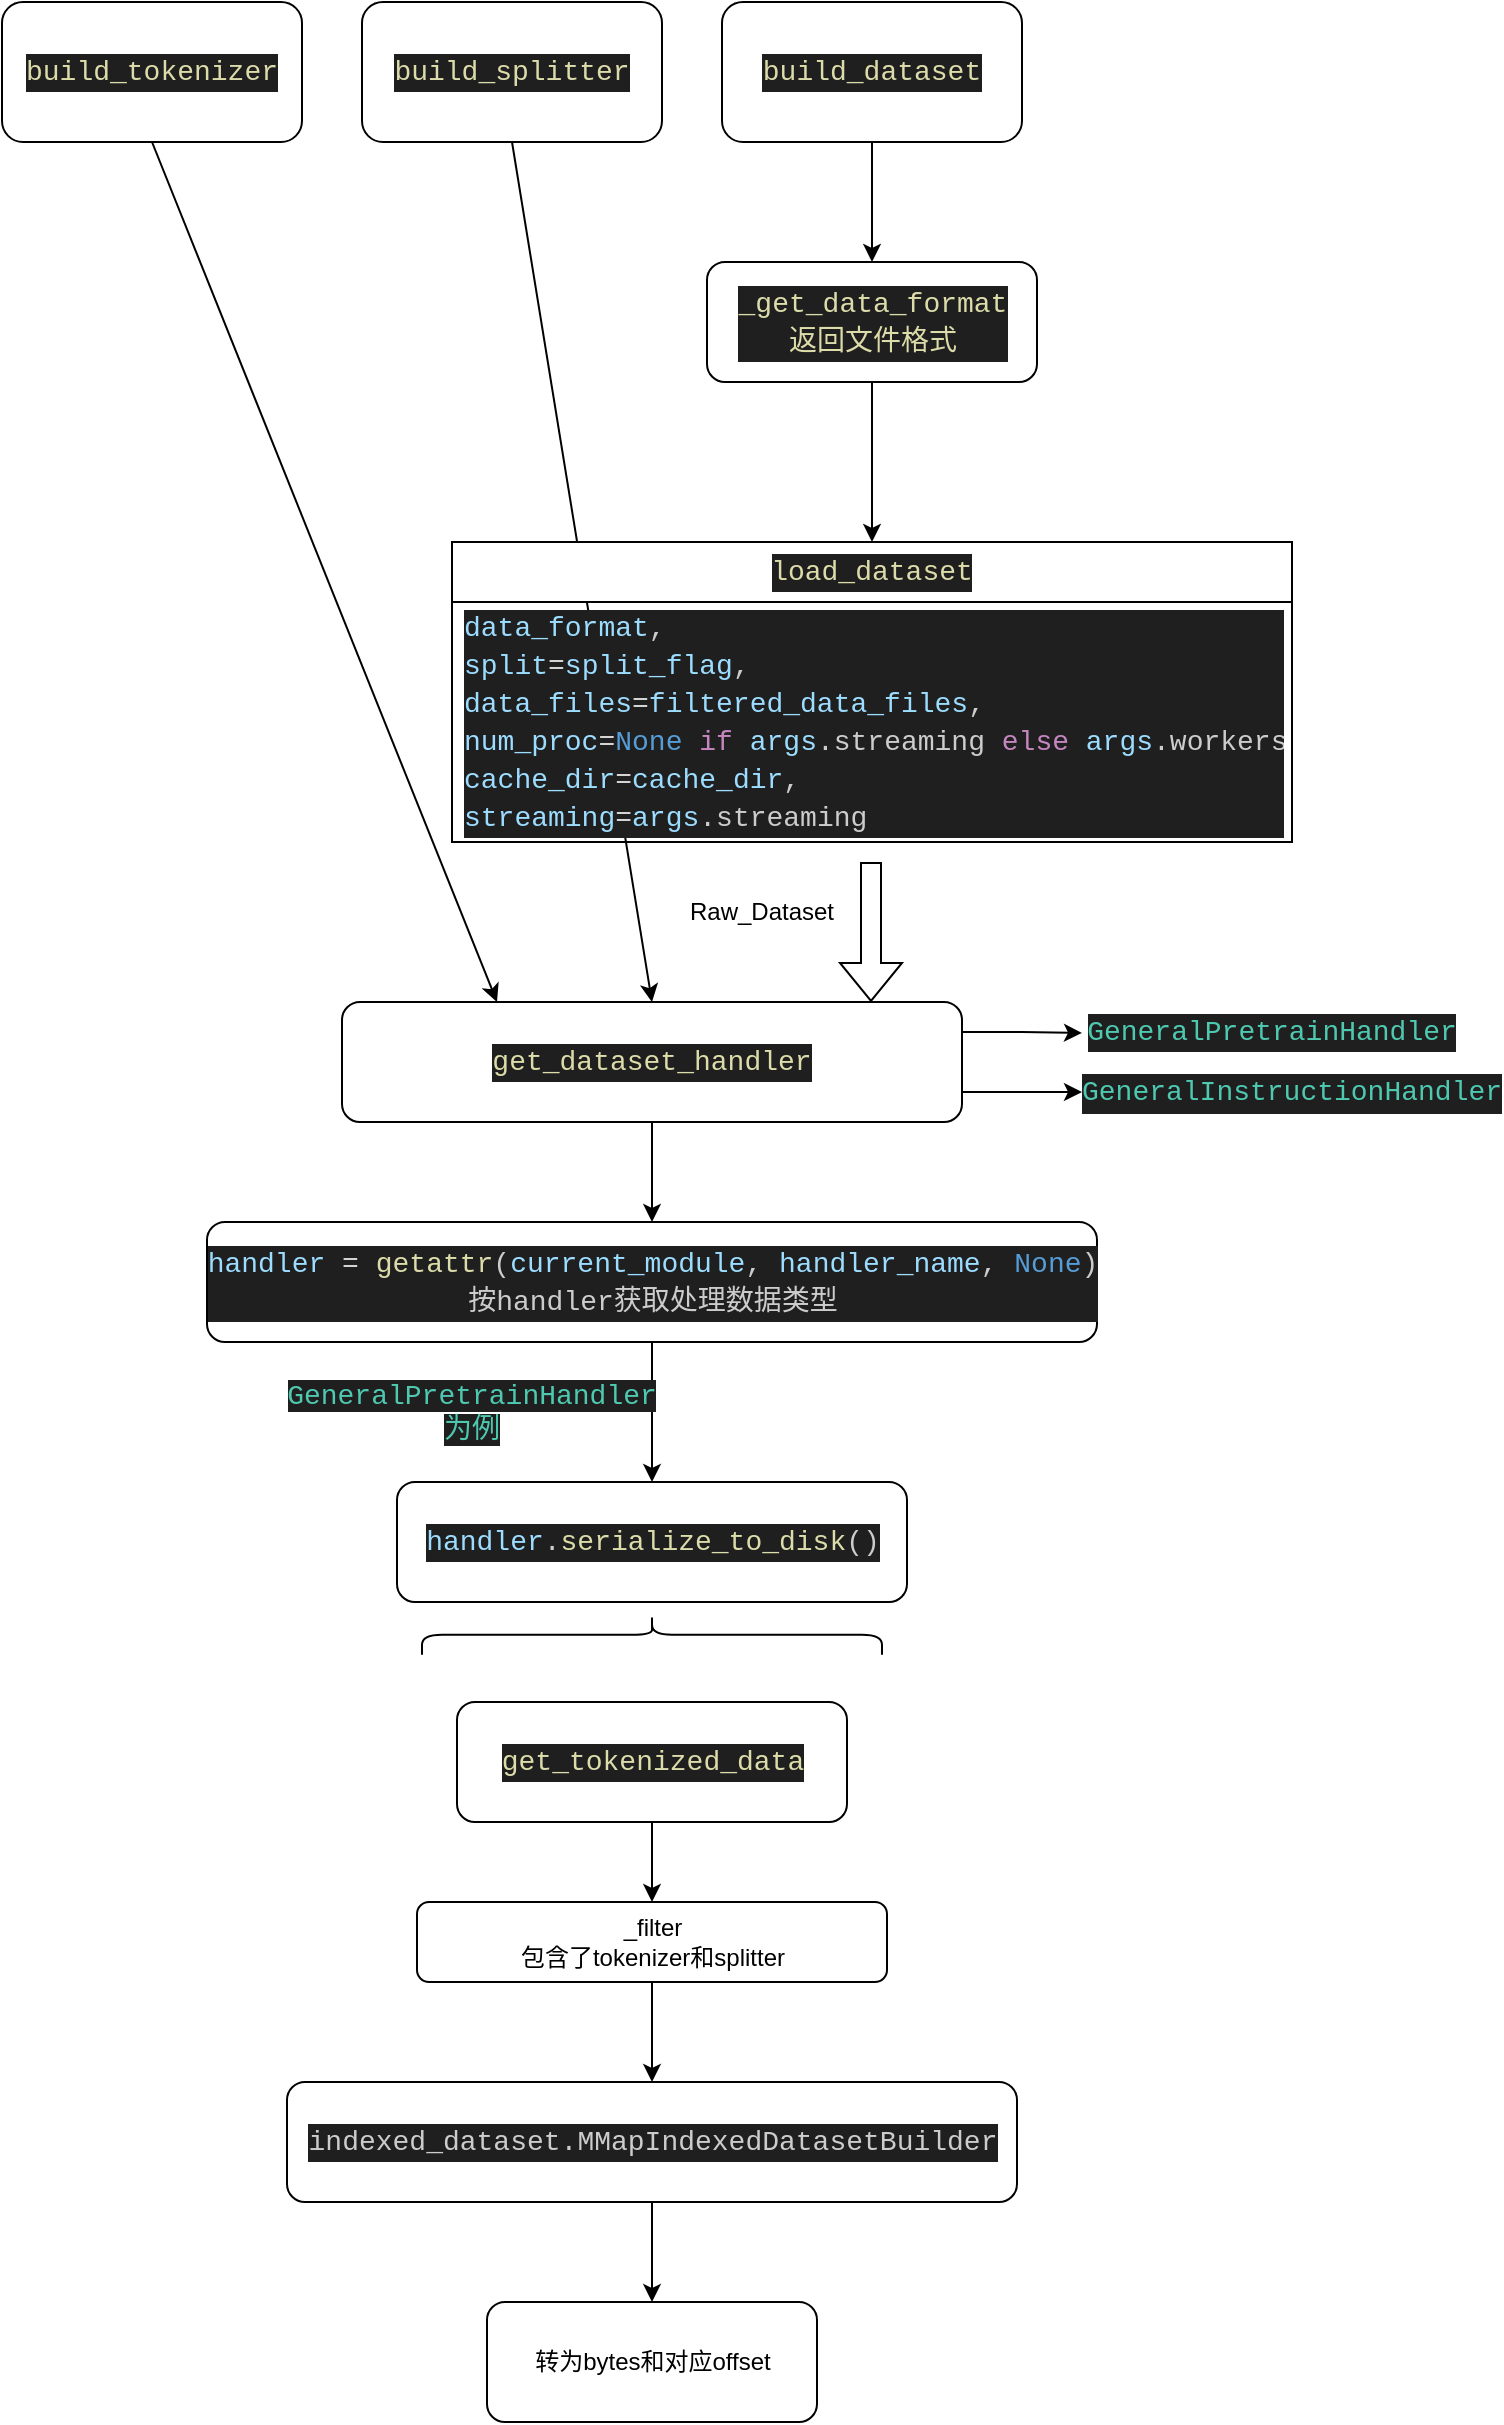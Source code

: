 <mxfile version="24.2.5" type="device">
  <diagram name="第 1 页" id="lJStV8RaI5A1z8thdrf8">
    <mxGraphModel dx="2020" dy="891" grid="1" gridSize="10" guides="1" tooltips="1" connect="1" arrows="1" fold="1" page="1" pageScale="1" pageWidth="827" pageHeight="1169" math="0" shadow="0">
      <root>
        <mxCell id="0" />
        <mxCell id="1" parent="0" />
        <mxCell id="hu_ohoCsHoO3vSfKV_3J-1" value="&lt;div style=&quot;color: rgb(204, 204, 204); background-color: rgb(31, 31, 31); font-family: Consolas, &amp;quot;Courier New&amp;quot;, monospace; font-size: 14px; line-height: 19px; white-space: pre;&quot;&gt;&lt;span style=&quot;color: #dcdcaa;&quot;&gt;build_tokenizer&lt;/span&gt;&lt;/div&gt;" style="rounded=1;whiteSpace=wrap;html=1;" parent="1" vertex="1">
          <mxGeometry x="-680" y="90" width="150" height="70" as="geometry" />
        </mxCell>
        <mxCell id="hu_ohoCsHoO3vSfKV_3J-2" value="&lt;div style=&quot;color: rgb(204, 204, 204); background-color: rgb(31, 31, 31); font-family: Consolas, &amp;quot;Courier New&amp;quot;, monospace; font-size: 14px; line-height: 19px; white-space: pre;&quot;&gt;&lt;div style=&quot;line-height: 19px;&quot;&gt;&lt;span style=&quot;color: #dcdcaa;&quot;&gt;build_splitter&lt;/span&gt;&lt;/div&gt;&lt;/div&gt;" style="rounded=1;whiteSpace=wrap;html=1;" parent="1" vertex="1">
          <mxGeometry x="-500" y="90" width="150" height="70" as="geometry" />
        </mxCell>
        <mxCell id="hu_ohoCsHoO3vSfKV_3J-6" value="" style="edgeStyle=orthogonalEdgeStyle;rounded=0;orthogonalLoop=1;jettySize=auto;html=1;" parent="1" source="hu_ohoCsHoO3vSfKV_3J-4" target="hu_ohoCsHoO3vSfKV_3J-5" edge="1">
          <mxGeometry relative="1" as="geometry" />
        </mxCell>
        <mxCell id="hu_ohoCsHoO3vSfKV_3J-4" value="&lt;div style=&quot;color: rgb(204, 204, 204); background-color: rgb(31, 31, 31); font-family: Consolas, &amp;quot;Courier New&amp;quot;, monospace; font-size: 14px; line-height: 19px; white-space: pre;&quot;&gt;&lt;div style=&quot;line-height: 19px;&quot;&gt;&lt;div style=&quot;line-height: 19px;&quot;&gt;&lt;span style=&quot;color: #dcdcaa;&quot;&gt;build_dataset&lt;/span&gt;&lt;/div&gt;&lt;/div&gt;&lt;/div&gt;" style="rounded=1;whiteSpace=wrap;html=1;" parent="1" vertex="1">
          <mxGeometry x="-320" y="90" width="150" height="70" as="geometry" />
        </mxCell>
        <mxCell id="hu_ohoCsHoO3vSfKV_3J-8" value="" style="edgeStyle=orthogonalEdgeStyle;rounded=0;orthogonalLoop=1;jettySize=auto;html=1;" parent="1" source="hu_ohoCsHoO3vSfKV_3J-5" edge="1">
          <mxGeometry relative="1" as="geometry">
            <mxPoint x="-245" y="360" as="targetPoint" />
          </mxGeometry>
        </mxCell>
        <mxCell id="hu_ohoCsHoO3vSfKV_3J-5" value="&lt;div style=&quot;color: rgb(204, 204, 204); background-color: rgb(31, 31, 31); font-family: Consolas, &amp;quot;Courier New&amp;quot;, monospace; font-size: 14px; line-height: 19px; white-space: pre;&quot;&gt;&lt;span style=&quot;color: #dcdcaa;&quot;&gt;_get_data_format&lt;/span&gt;&lt;/div&gt;&lt;div style=&quot;background-color: rgb(31, 31, 31); font-family: Consolas, &amp;quot;Courier New&amp;quot;, monospace; font-size: 14px; line-height: 19px; white-space: pre;&quot;&gt;&lt;font color=&quot;#dcdcaa&quot;&gt;返回文件格式&lt;/font&gt;&lt;/div&gt;" style="whiteSpace=wrap;html=1;rounded=1;" parent="1" vertex="1">
          <mxGeometry x="-327.5" y="220" width="165" height="60" as="geometry" />
        </mxCell>
        <mxCell id="hu_ohoCsHoO3vSfKV_3J-14" value="Raw_Dataset" style="text;html=1;align=center;verticalAlign=middle;whiteSpace=wrap;rounded=0;" parent="1" vertex="1">
          <mxGeometry x="-330" y="530" width="60" height="30" as="geometry" />
        </mxCell>
        <mxCell id="hu_ohoCsHoO3vSfKV_3J-15" value="" style="shape=flexArrow;endArrow=classic;html=1;rounded=0;" parent="1" edge="1">
          <mxGeometry width="50" height="50" relative="1" as="geometry">
            <mxPoint x="-245.5" y="520" as="sourcePoint" />
            <mxPoint x="-245.5" y="590" as="targetPoint" />
          </mxGeometry>
        </mxCell>
        <mxCell id="hu_ohoCsHoO3vSfKV_3J-20" value="" style="edgeStyle=orthogonalEdgeStyle;rounded=0;orthogonalLoop=1;jettySize=auto;html=1;" parent="1" source="hu_ohoCsHoO3vSfKV_3J-16" target="hu_ohoCsHoO3vSfKV_3J-19" edge="1">
          <mxGeometry relative="1" as="geometry" />
        </mxCell>
        <mxCell id="fHMhMVrsRvbK-egFHITH-1" style="edgeStyle=orthogonalEdgeStyle;rounded=0;orthogonalLoop=1;jettySize=auto;html=1;exitX=1;exitY=0.25;exitDx=0;exitDy=0;" edge="1" parent="1" source="hu_ohoCsHoO3vSfKV_3J-16" target="fHMhMVrsRvbK-egFHITH-2">
          <mxGeometry relative="1" as="geometry">
            <mxPoint x="-110" y="605.471" as="targetPoint" />
          </mxGeometry>
        </mxCell>
        <mxCell id="fHMhMVrsRvbK-egFHITH-4" style="edgeStyle=orthogonalEdgeStyle;rounded=0;orthogonalLoop=1;jettySize=auto;html=1;exitX=1;exitY=0.75;exitDx=0;exitDy=0;entryX=0;entryY=0.5;entryDx=0;entryDy=0;" edge="1" parent="1" source="hu_ohoCsHoO3vSfKV_3J-16" target="fHMhMVrsRvbK-egFHITH-3">
          <mxGeometry relative="1" as="geometry" />
        </mxCell>
        <mxCell id="hu_ohoCsHoO3vSfKV_3J-16" value="&lt;div style=&quot;color: rgb(204, 204, 204); background-color: rgb(31, 31, 31); font-family: Consolas, &amp;quot;Courier New&amp;quot;, monospace; font-size: 14px; line-height: 19px; white-space: pre;&quot;&gt;&lt;span style=&quot;color: #dcdcaa;&quot;&gt;get_dataset_handler&lt;/span&gt;&lt;/div&gt;" style="rounded=1;whiteSpace=wrap;html=1;" parent="1" vertex="1">
          <mxGeometry x="-510" y="590" width="310" height="60" as="geometry" />
        </mxCell>
        <mxCell id="hu_ohoCsHoO3vSfKV_3J-17" value="" style="endArrow=classic;html=1;rounded=0;exitX=0.5;exitY=1;exitDx=0;exitDy=0;entryX=0.25;entryY=0;entryDx=0;entryDy=0;" parent="1" source="hu_ohoCsHoO3vSfKV_3J-1" target="hu_ohoCsHoO3vSfKV_3J-16" edge="1">
          <mxGeometry width="50" height="50" relative="1" as="geometry">
            <mxPoint x="-360" y="440" as="sourcePoint" />
            <mxPoint x="-310" y="390" as="targetPoint" />
          </mxGeometry>
        </mxCell>
        <mxCell id="hu_ohoCsHoO3vSfKV_3J-18" value="" style="endArrow=classic;html=1;rounded=0;exitX=0.5;exitY=1;exitDx=0;exitDy=0;entryX=0.5;entryY=0;entryDx=0;entryDy=0;" parent="1" source="hu_ohoCsHoO3vSfKV_3J-2" target="hu_ohoCsHoO3vSfKV_3J-16" edge="1">
          <mxGeometry width="50" height="50" relative="1" as="geometry">
            <mxPoint x="-360" y="440" as="sourcePoint" />
            <mxPoint x="-310" y="390" as="targetPoint" />
          </mxGeometry>
        </mxCell>
        <mxCell id="hu_ohoCsHoO3vSfKV_3J-22" value="" style="edgeStyle=orthogonalEdgeStyle;rounded=0;orthogonalLoop=1;jettySize=auto;html=1;" parent="1" source="hu_ohoCsHoO3vSfKV_3J-19" target="hu_ohoCsHoO3vSfKV_3J-21" edge="1">
          <mxGeometry relative="1" as="geometry" />
        </mxCell>
        <mxCell id="hu_ohoCsHoO3vSfKV_3J-19" value="&lt;div style=&quot;color: rgb(204, 204, 204); background-color: rgb(31, 31, 31); font-family: Consolas, &amp;quot;Courier New&amp;quot;, monospace; font-size: 14px; line-height: 19px; white-space: pre;&quot;&gt;&lt;span style=&quot;color: #9cdcfe;&quot;&gt;handler&lt;/span&gt; &lt;span style=&quot;color: #d4d4d4;&quot;&gt;=&lt;/span&gt; &lt;span style=&quot;color: #dcdcaa;&quot;&gt;getattr&lt;/span&gt;(&lt;span style=&quot;color: #9cdcfe;&quot;&gt;current_module&lt;/span&gt;, &lt;span style=&quot;color: #9cdcfe;&quot;&gt;handler_name&lt;/span&gt;, &lt;span style=&quot;color: #569cd6;&quot;&gt;None&lt;/span&gt;)&lt;/div&gt;&lt;div style=&quot;color: rgb(204, 204, 204); background-color: rgb(31, 31, 31); font-family: Consolas, &amp;quot;Courier New&amp;quot;, monospace; font-size: 14px; line-height: 19px; white-space: pre;&quot;&gt;按handler获取处理数据类型&lt;/div&gt;" style="whiteSpace=wrap;html=1;rounded=1;" parent="1" vertex="1">
          <mxGeometry x="-577.5" y="700" width="445" height="60" as="geometry" />
        </mxCell>
        <mxCell id="hu_ohoCsHoO3vSfKV_3J-9" value="&lt;div style=&quot;color: rgb(204, 204, 204); background-color: rgb(31, 31, 31); font-family: Consolas, &amp;quot;Courier New&amp;quot;, monospace; font-size: 14px; line-height: 19px; white-space: pre;&quot;&gt;&lt;span style=&quot;color: #dcdcaa;&quot;&gt;load_dataset&lt;/span&gt;&lt;/div&gt;" style="swimlane;fontStyle=0;childLayout=stackLayout;horizontal=1;startSize=30;horizontalStack=0;resizeParent=1;resizeParentMax=0;resizeLast=0;collapsible=1;marginBottom=0;whiteSpace=wrap;html=1;" parent="1" vertex="1">
          <mxGeometry x="-455" y="360" width="420" height="150" as="geometry" />
        </mxCell>
        <mxCell id="hu_ohoCsHoO3vSfKV_3J-10" value="&lt;div style=&quot;color: rgb(204, 204, 204); background-color: rgb(31, 31, 31); font-family: Consolas, &amp;quot;Courier New&amp;quot;, monospace; font-size: 14px; line-height: 19px; white-space: pre;&quot;&gt;&lt;div&gt;&lt;span style=&quot;color: #9cdcfe;&quot;&gt;data_format&lt;/span&gt;,&lt;/div&gt;&lt;div&gt;&lt;span style=&quot;color: #9cdcfe;&quot;&gt;split&lt;/span&gt;&lt;span style=&quot;color: #d4d4d4;&quot;&gt;=&lt;/span&gt;&lt;span style=&quot;color: #9cdcfe;&quot;&gt;split_flag&lt;/span&gt;,&lt;/div&gt;&lt;div&gt;&lt;span style=&quot;color: #9cdcfe;&quot;&gt;data_files&lt;/span&gt;&lt;span style=&quot;color: #d4d4d4;&quot;&gt;=&lt;/span&gt;&lt;span style=&quot;color: #9cdcfe;&quot;&gt;filtered_data_files&lt;/span&gt;,&lt;/div&gt;&lt;div&gt;&lt;span style=&quot;color: #9cdcfe;&quot;&gt;num_proc&lt;/span&gt;&lt;span style=&quot;color: #d4d4d4;&quot;&gt;=&lt;/span&gt;&lt;span style=&quot;color: #569cd6;&quot;&gt;None&lt;/span&gt; &lt;span style=&quot;color: #c586c0;&quot;&gt;if&lt;/span&gt; &lt;span style=&quot;color: #9cdcfe;&quot;&gt;args&lt;/span&gt;.streaming &lt;span style=&quot;color: #c586c0;&quot;&gt;else&lt;/span&gt; &lt;span style=&quot;color: #9cdcfe;&quot;&gt;args&lt;/span&gt;.workers,&lt;/div&gt;&lt;div&gt;&lt;span style=&quot;color: #9cdcfe;&quot;&gt;cache_dir&lt;/span&gt;&lt;span style=&quot;color: #d4d4d4;&quot;&gt;=&lt;/span&gt;&lt;span style=&quot;color: #9cdcfe;&quot;&gt;cache_dir&lt;/span&gt;,&lt;/div&gt;&lt;div&gt;&lt;span style=&quot;color: #9cdcfe;&quot;&gt;streaming&lt;/span&gt;&lt;span style=&quot;color: #d4d4d4;&quot;&gt;=&lt;/span&gt;&lt;span style=&quot;color: #9cdcfe;&quot;&gt;args&lt;/span&gt;.streaming&lt;/div&gt;&lt;/div&gt;" style="text;strokeColor=none;fillColor=none;align=left;verticalAlign=middle;spacingLeft=4;spacingRight=4;overflow=hidden;points=[[0,0.5],[1,0.5]];portConstraint=eastwest;rotatable=0;whiteSpace=wrap;html=1;" parent="hu_ohoCsHoO3vSfKV_3J-9" vertex="1">
          <mxGeometry y="30" width="420" height="120" as="geometry" />
        </mxCell>
        <mxCell id="hu_ohoCsHoO3vSfKV_3J-21" value="&lt;div style=&quot;color: rgb(204, 204, 204); background-color: rgb(31, 31, 31); font-family: Consolas, &amp;quot;Courier New&amp;quot;, monospace; font-size: 14px; line-height: 19px; white-space: pre;&quot;&gt;&lt;div style=&quot;line-height: 19px;&quot;&gt;&lt;span style=&quot;color: #9cdcfe;&quot;&gt;handler&lt;/span&gt;.&lt;span style=&quot;color: #dcdcaa;&quot;&gt;serialize_to_disk&lt;/span&gt;()&lt;/div&gt;&lt;/div&gt;" style="whiteSpace=wrap;html=1;rounded=1;" parent="1" vertex="1">
          <mxGeometry x="-482.5" y="830" width="255" height="60" as="geometry" />
        </mxCell>
        <mxCell id="hu_ohoCsHoO3vSfKV_3J-23" value="&lt;span style=&quot;color: rgb(78, 201, 176); font-family: Consolas, &amp;quot;Courier New&amp;quot;, monospace; font-size: 14px; white-space: pre; background-color: rgb(31, 31, 31);&quot;&gt;GeneralPretrainHandler&lt;/span&gt;&lt;div&gt;&lt;font face=&quot;Consolas, Courier New, monospace&quot; color=&quot;#4ec9b0&quot;&gt;&lt;span style=&quot;font-size: 14px; white-space: pre; background-color: rgb(31, 31, 31);&quot;&gt;为例&lt;/span&gt;&lt;/font&gt;&lt;/div&gt;" style="text;html=1;align=center;verticalAlign=middle;whiteSpace=wrap;rounded=0;" parent="1" vertex="1">
          <mxGeometry x="-475" y="780" width="60" height="30" as="geometry" />
        </mxCell>
        <mxCell id="fHMhMVrsRvbK-egFHITH-2" value="&lt;div style=&quot;color: rgb(204, 204, 204); background-color: rgb(31, 31, 31); font-family: Consolas, &amp;quot;Courier New&amp;quot;, monospace; font-size: 14px; line-height: 19px; white-space: pre;&quot;&gt;&lt;span style=&quot;color: #4ec9b0;&quot;&gt;GeneralPretrainHandler&lt;/span&gt;&lt;/div&gt;" style="text;html=1;align=center;verticalAlign=middle;whiteSpace=wrap;rounded=0;" vertex="1" parent="1">
          <mxGeometry x="-140" y="590.47" width="190" height="30" as="geometry" />
        </mxCell>
        <mxCell id="fHMhMVrsRvbK-egFHITH-3" value="&lt;div style=&quot;background-color: rgb(31, 31, 31); line-height: 19px;&quot;&gt;&lt;font face=&quot;Consolas, Courier New, monospace&quot; color=&quot;#4ec9b0&quot;&gt;&lt;span style=&quot;font-size: 14px; white-space: pre;&quot;&gt;GeneralInstructionHandler&lt;/span&gt;&lt;/font&gt;&lt;br&gt;&lt;/div&gt;" style="text;html=1;align=center;verticalAlign=middle;whiteSpace=wrap;rounded=0;" vertex="1" parent="1">
          <mxGeometry x="-140" y="620" width="210" height="30" as="geometry" />
        </mxCell>
        <mxCell id="fHMhMVrsRvbK-egFHITH-8" value="" style="edgeStyle=orthogonalEdgeStyle;rounded=0;orthogonalLoop=1;jettySize=auto;html=1;" edge="1" parent="1" source="fHMhMVrsRvbK-egFHITH-5" target="fHMhMVrsRvbK-egFHITH-7">
          <mxGeometry relative="1" as="geometry" />
        </mxCell>
        <mxCell id="fHMhMVrsRvbK-egFHITH-5" value="&lt;div style=&quot;color: rgb(204, 204, 204); background-color: rgb(31, 31, 31); font-family: Consolas, &amp;quot;Courier New&amp;quot;, monospace; font-size: 14px; line-height: 19px; white-space: pre;&quot;&gt;&lt;span style=&quot;color: #dcdcaa;&quot;&gt;get_tokenized_data&lt;/span&gt;&lt;/div&gt;" style="whiteSpace=wrap;html=1;rounded=1;" vertex="1" parent="1">
          <mxGeometry x="-452.5" y="940" width="195" height="60" as="geometry" />
        </mxCell>
        <mxCell id="fHMhMVrsRvbK-egFHITH-10" value="" style="edgeStyle=orthogonalEdgeStyle;rounded=0;orthogonalLoop=1;jettySize=auto;html=1;" edge="1" parent="1" source="fHMhMVrsRvbK-egFHITH-7" target="fHMhMVrsRvbK-egFHITH-9">
          <mxGeometry relative="1" as="geometry" />
        </mxCell>
        <mxCell id="fHMhMVrsRvbK-egFHITH-7" value="_filter&lt;div&gt;包含了tokenizer和splitter&lt;/div&gt;" style="whiteSpace=wrap;html=1;rounded=1;" vertex="1" parent="1">
          <mxGeometry x="-472.5" y="1040" width="235" height="40" as="geometry" />
        </mxCell>
        <mxCell id="fHMhMVrsRvbK-egFHITH-13" value="" style="edgeStyle=orthogonalEdgeStyle;rounded=0;orthogonalLoop=1;jettySize=auto;html=1;" edge="1" parent="1" source="fHMhMVrsRvbK-egFHITH-9" target="fHMhMVrsRvbK-egFHITH-12">
          <mxGeometry relative="1" as="geometry" />
        </mxCell>
        <mxCell id="fHMhMVrsRvbK-egFHITH-9" value="&lt;div style=&quot;color: #cccccc;background-color: #1f1f1f;font-family: Consolas, &#39;Courier New&#39;, monospace;font-weight: normal;font-size: 14px;line-height: 19px;white-space: pre;&quot;&gt;&lt;div&gt;&lt;span style=&quot;color: #cccccc;&quot;&gt;indexed_dataset.MMapIndexedDatasetBuilder&lt;/span&gt;&lt;/div&gt;&lt;/div&gt;" style="whiteSpace=wrap;html=1;rounded=1;" vertex="1" parent="1">
          <mxGeometry x="-537.5" y="1130" width="365" height="60" as="geometry" />
        </mxCell>
        <mxCell id="fHMhMVrsRvbK-egFHITH-11" value="" style="shape=curlyBracket;whiteSpace=wrap;html=1;rounded=1;labelPosition=left;verticalLabelPosition=middle;align=right;verticalAlign=middle;rotation=90;direction=east;" vertex="1" parent="1">
          <mxGeometry x="-365" y="791.4" width="20" height="230" as="geometry" />
        </mxCell>
        <mxCell id="fHMhMVrsRvbK-egFHITH-12" value="转为bytes和对应offset" style="whiteSpace=wrap;html=1;rounded=1;" vertex="1" parent="1">
          <mxGeometry x="-437.5" y="1240" width="165" height="60" as="geometry" />
        </mxCell>
      </root>
    </mxGraphModel>
  </diagram>
</mxfile>
